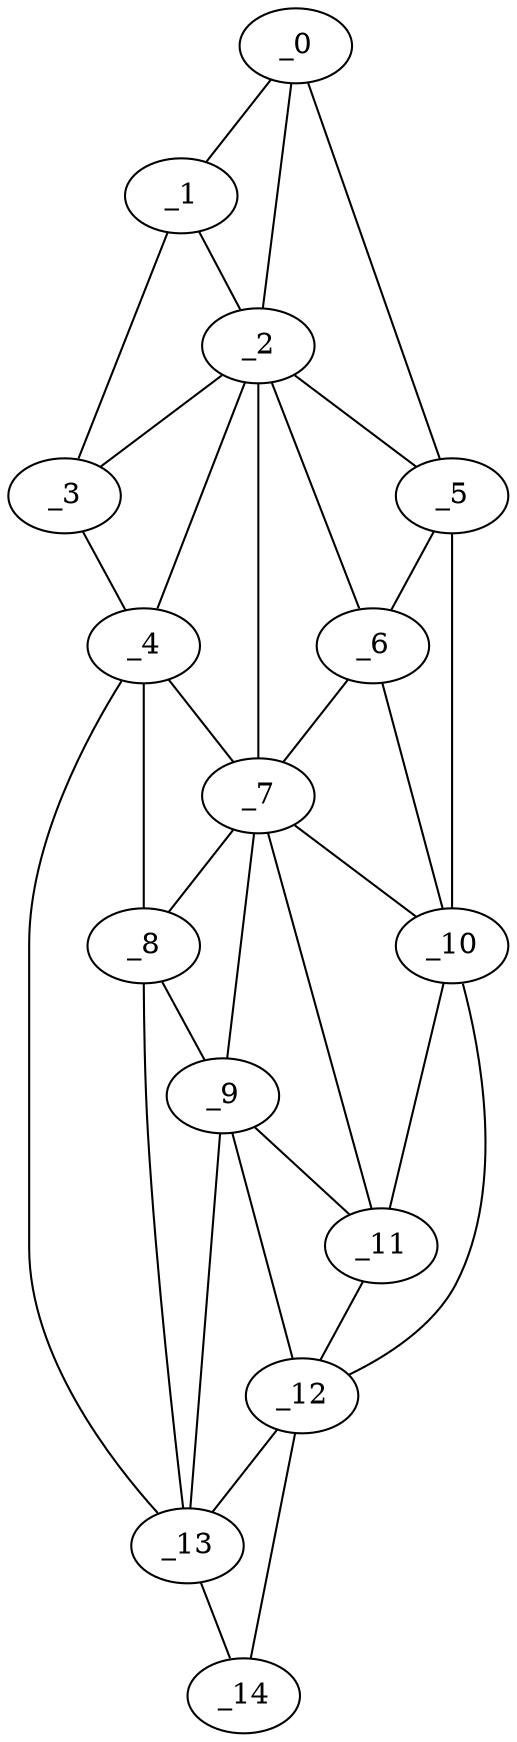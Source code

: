 graph "obj63__45.gxl" {
	_0	 [x=39,
		y=23];
	_1	 [x=43,
		y=18];
	_0 -- _1	 [valence=1];
	_2	 [x=48,
		y=26];
	_0 -- _2	 [valence=2];
	_5	 [x=67,
		y=63];
	_0 -- _5	 [valence=1];
	_1 -- _2	 [valence=2];
	_3	 [x=57,
		y=17];
	_1 -- _3	 [valence=1];
	_2 -- _3	 [valence=1];
	_4	 [x=64,
		y=17];
	_2 -- _4	 [valence=2];
	_2 -- _5	 [valence=1];
	_6	 [x=68,
		y=52];
	_2 -- _6	 [valence=2];
	_7	 [x=73,
		y=40];
	_2 -- _7	 [valence=1];
	_3 -- _4	 [valence=1];
	_4 -- _7	 [valence=2];
	_8	 [x=78,
		y=21];
	_4 -- _8	 [valence=2];
	_13	 [x=106,
		y=22];
	_4 -- _13	 [valence=1];
	_5 -- _6	 [valence=2];
	_10	 [x=83,
		y=57];
	_5 -- _10	 [valence=1];
	_6 -- _7	 [valence=2];
	_6 -- _10	 [valence=2];
	_7 -- _8	 [valence=1];
	_9	 [x=80,
		y=36];
	_7 -- _9	 [valence=2];
	_7 -- _10	 [valence=2];
	_11	 [x=88,
		y=51];
	_7 -- _11	 [valence=1];
	_8 -- _9	 [valence=1];
	_8 -- _13	 [valence=2];
	_9 -- _11	 [valence=2];
	_12	 [x=105,
		y=39];
	_9 -- _12	 [valence=2];
	_9 -- _13	 [valence=2];
	_10 -- _11	 [valence=2];
	_10 -- _12	 [valence=1];
	_11 -- _12	 [valence=1];
	_12 -- _13	 [valence=2];
	_14	 [x=110,
		y=32];
	_12 -- _14	 [valence=1];
	_13 -- _14	 [valence=1];
}
